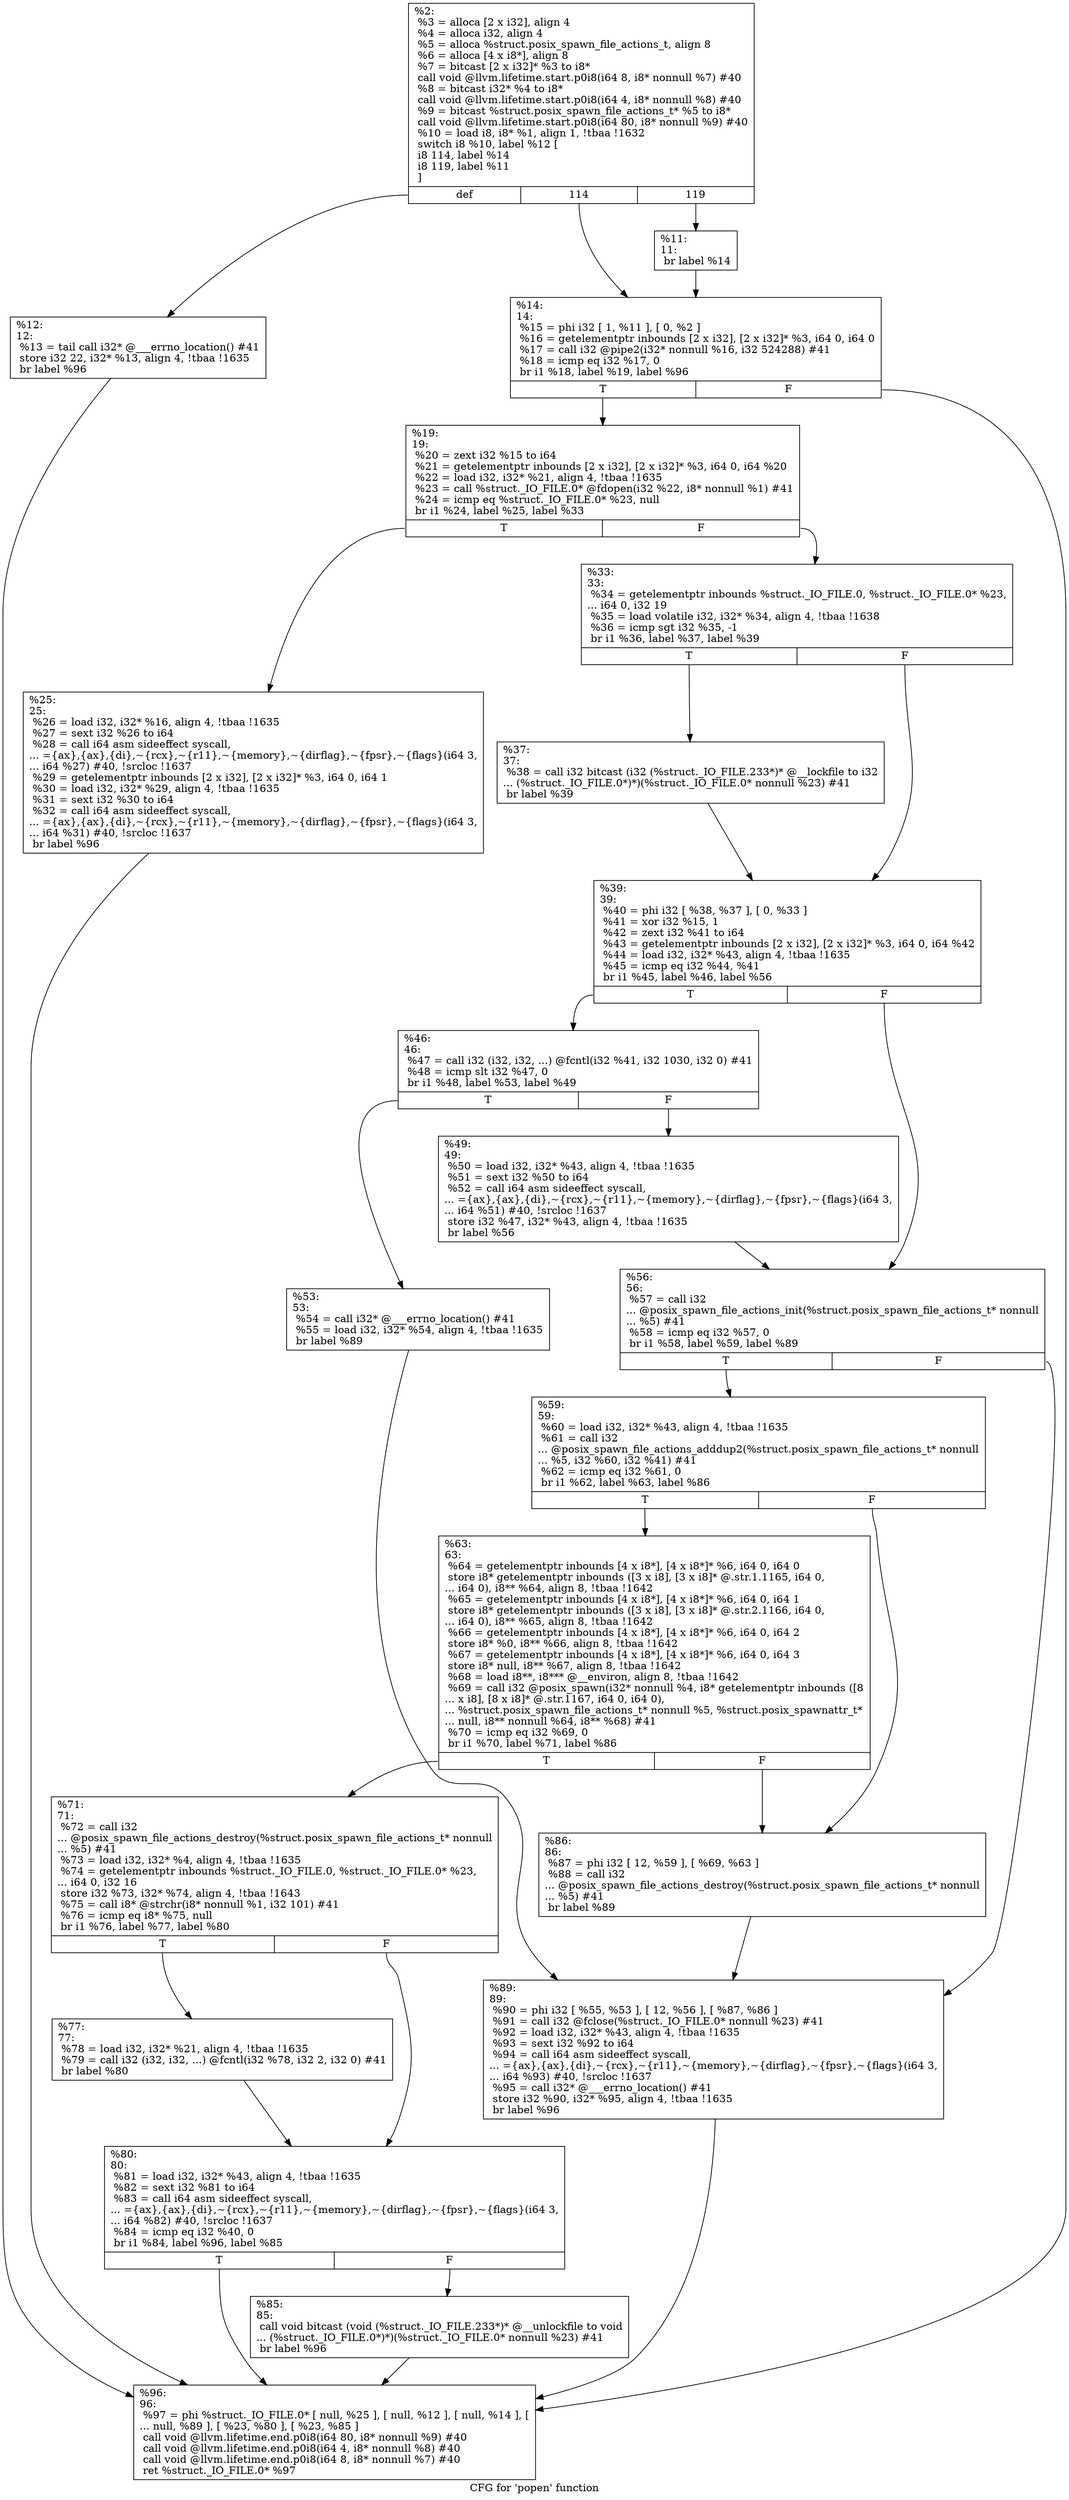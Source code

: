 digraph "CFG for 'popen' function" {
	label="CFG for 'popen' function";

	Node0x1fd4dc0 [shape=record,label="{%2:\l  %3 = alloca [2 x i32], align 4\l  %4 = alloca i32, align 4\l  %5 = alloca %struct.posix_spawn_file_actions_t, align 8\l  %6 = alloca [4 x i8*], align 8\l  %7 = bitcast [2 x i32]* %3 to i8*\l  call void @llvm.lifetime.start.p0i8(i64 8, i8* nonnull %7) #40\l  %8 = bitcast i32* %4 to i8*\l  call void @llvm.lifetime.start.p0i8(i64 4, i8* nonnull %8) #40\l  %9 = bitcast %struct.posix_spawn_file_actions_t* %5 to i8*\l  call void @llvm.lifetime.start.p0i8(i64 80, i8* nonnull %9) #40\l  %10 = load i8, i8* %1, align 1, !tbaa !1632\l  switch i8 %10, label %12 [\l    i8 114, label %14\l    i8 119, label %11\l  ]\l|{<s0>def|<s1>114|<s2>119}}"];
	Node0x1fd4dc0:s0 -> Node0x1fd5660;
	Node0x1fd4dc0:s1 -> Node0x1fd56b0;
	Node0x1fd4dc0:s2 -> Node0x1fd5270;
	Node0x1fd5270 [shape=record,label="{%11:\l11:                                               \l  br label %14\l}"];
	Node0x1fd5270 -> Node0x1fd56b0;
	Node0x1fd5660 [shape=record,label="{%12:\l12:                                               \l  %13 = tail call i32* @___errno_location() #41\l  store i32 22, i32* %13, align 4, !tbaa !1635\l  br label %96\l}"];
	Node0x1fd5660 -> Node0x1fd5c50;
	Node0x1fd56b0 [shape=record,label="{%14:\l14:                                               \l  %15 = phi i32 [ 1, %11 ], [ 0, %2 ]\l  %16 = getelementptr inbounds [2 x i32], [2 x i32]* %3, i64 0, i64 0\l  %17 = call i32 @pipe2(i32* nonnull %16, i32 524288) #41\l  %18 = icmp eq i32 %17, 0\l  br i1 %18, label %19, label %96\l|{<s0>T|<s1>F}}"];
	Node0x1fd56b0:s0 -> Node0x1fd5700;
	Node0x1fd56b0:s1 -> Node0x1fd5c50;
	Node0x1fd5700 [shape=record,label="{%19:\l19:                                               \l  %20 = zext i32 %15 to i64\l  %21 = getelementptr inbounds [2 x i32], [2 x i32]* %3, i64 0, i64 %20\l  %22 = load i32, i32* %21, align 4, !tbaa !1635\l  %23 = call %struct._IO_FILE.0* @fdopen(i32 %22, i8* nonnull %1) #41\l  %24 = icmp eq %struct._IO_FILE.0* %23, null\l  br i1 %24, label %25, label %33\l|{<s0>T|<s1>F}}"];
	Node0x1fd5700:s0 -> Node0x1fd5750;
	Node0x1fd5700:s1 -> Node0x1fd57a0;
	Node0x1fd5750 [shape=record,label="{%25:\l25:                                               \l  %26 = load i32, i32* %16, align 4, !tbaa !1635\l  %27 = sext i32 %26 to i64\l  %28 = call i64 asm sideeffect syscall,\l... =\{ax\},\{ax\},\{di\},~\{rcx\},~\{r11\},~\{memory\},~\{dirflag\},~\{fpsr\},~\{flags\}(i64 3,\l... i64 %27) #40, !srcloc !1637\l  %29 = getelementptr inbounds [2 x i32], [2 x i32]* %3, i64 0, i64 1\l  %30 = load i32, i32* %29, align 4, !tbaa !1635\l  %31 = sext i32 %30 to i64\l  %32 = call i64 asm sideeffect syscall,\l... =\{ax\},\{ax\},\{di\},~\{rcx\},~\{r11\},~\{memory\},~\{dirflag\},~\{fpsr\},~\{flags\}(i64 3,\l... i64 %31) #40, !srcloc !1637\l  br label %96\l}"];
	Node0x1fd5750 -> Node0x1fd5c50;
	Node0x1fd57a0 [shape=record,label="{%33:\l33:                                               \l  %34 = getelementptr inbounds %struct._IO_FILE.0, %struct._IO_FILE.0* %23,\l... i64 0, i32 19\l  %35 = load volatile i32, i32* %34, align 4, !tbaa !1638\l  %36 = icmp sgt i32 %35, -1\l  br i1 %36, label %37, label %39\l|{<s0>T|<s1>F}}"];
	Node0x1fd57a0:s0 -> Node0x1fd57f0;
	Node0x1fd57a0:s1 -> Node0x1fd5840;
	Node0x1fd57f0 [shape=record,label="{%37:\l37:                                               \l  %38 = call i32 bitcast (i32 (%struct._IO_FILE.233*)* @__lockfile to i32\l... (%struct._IO_FILE.0*)*)(%struct._IO_FILE.0* nonnull %23) #41\l  br label %39\l}"];
	Node0x1fd57f0 -> Node0x1fd5840;
	Node0x1fd5840 [shape=record,label="{%39:\l39:                                               \l  %40 = phi i32 [ %38, %37 ], [ 0, %33 ]\l  %41 = xor i32 %15, 1\l  %42 = zext i32 %41 to i64\l  %43 = getelementptr inbounds [2 x i32], [2 x i32]* %3, i64 0, i64 %42\l  %44 = load i32, i32* %43, align 4, !tbaa !1635\l  %45 = icmp eq i32 %44, %41\l  br i1 %45, label %46, label %56\l|{<s0>T|<s1>F}}"];
	Node0x1fd5840:s0 -> Node0x1fd5890;
	Node0x1fd5840:s1 -> Node0x1fd5980;
	Node0x1fd5890 [shape=record,label="{%46:\l46:                                               \l  %47 = call i32 (i32, i32, ...) @fcntl(i32 %41, i32 1030, i32 0) #41\l  %48 = icmp slt i32 %47, 0\l  br i1 %48, label %53, label %49\l|{<s0>T|<s1>F}}"];
	Node0x1fd5890:s0 -> Node0x1fd5930;
	Node0x1fd5890:s1 -> Node0x1fd58e0;
	Node0x1fd58e0 [shape=record,label="{%49:\l49:                                               \l  %50 = load i32, i32* %43, align 4, !tbaa !1635\l  %51 = sext i32 %50 to i64\l  %52 = call i64 asm sideeffect syscall,\l... =\{ax\},\{ax\},\{di\},~\{rcx\},~\{r11\},~\{memory\},~\{dirflag\},~\{fpsr\},~\{flags\}(i64 3,\l... i64 %51) #40, !srcloc !1637\l  store i32 %47, i32* %43, align 4, !tbaa !1635\l  br label %56\l}"];
	Node0x1fd58e0 -> Node0x1fd5980;
	Node0x1fd5930 [shape=record,label="{%53:\l53:                                               \l  %54 = call i32* @___errno_location() #41\l  %55 = load i32, i32* %54, align 4, !tbaa !1635\l  br label %89\l}"];
	Node0x1fd5930 -> Node0x1fd5c00;
	Node0x1fd5980 [shape=record,label="{%56:\l56:                                               \l  %57 = call i32\l... @posix_spawn_file_actions_init(%struct.posix_spawn_file_actions_t* nonnull\l... %5) #41\l  %58 = icmp eq i32 %57, 0\l  br i1 %58, label %59, label %89\l|{<s0>T|<s1>F}}"];
	Node0x1fd5980:s0 -> Node0x1fd59d0;
	Node0x1fd5980:s1 -> Node0x1fd5c00;
	Node0x1fd59d0 [shape=record,label="{%59:\l59:                                               \l  %60 = load i32, i32* %43, align 4, !tbaa !1635\l  %61 = call i32\l... @posix_spawn_file_actions_adddup2(%struct.posix_spawn_file_actions_t* nonnull\l... %5, i32 %60, i32 %41) #41\l  %62 = icmp eq i32 %61, 0\l  br i1 %62, label %63, label %86\l|{<s0>T|<s1>F}}"];
	Node0x1fd59d0:s0 -> Node0x1fd5a20;
	Node0x1fd59d0:s1 -> Node0x1fd5bb0;
	Node0x1fd5a20 [shape=record,label="{%63:\l63:                                               \l  %64 = getelementptr inbounds [4 x i8*], [4 x i8*]* %6, i64 0, i64 0\l  store i8* getelementptr inbounds ([3 x i8], [3 x i8]* @.str.1.1165, i64 0,\l... i64 0), i8** %64, align 8, !tbaa !1642\l  %65 = getelementptr inbounds [4 x i8*], [4 x i8*]* %6, i64 0, i64 1\l  store i8* getelementptr inbounds ([3 x i8], [3 x i8]* @.str.2.1166, i64 0,\l... i64 0), i8** %65, align 8, !tbaa !1642\l  %66 = getelementptr inbounds [4 x i8*], [4 x i8*]* %6, i64 0, i64 2\l  store i8* %0, i8** %66, align 8, !tbaa !1642\l  %67 = getelementptr inbounds [4 x i8*], [4 x i8*]* %6, i64 0, i64 3\l  store i8* null, i8** %67, align 8, !tbaa !1642\l  %68 = load i8**, i8*** @__environ, align 8, !tbaa !1642\l  %69 = call i32 @posix_spawn(i32* nonnull %4, i8* getelementptr inbounds ([8\l... x i8], [8 x i8]* @.str.1167, i64 0, i64 0),\l... %struct.posix_spawn_file_actions_t* nonnull %5, %struct.posix_spawnattr_t*\l... null, i8** nonnull %64, i8** %68) #41\l  %70 = icmp eq i32 %69, 0\l  br i1 %70, label %71, label %86\l|{<s0>T|<s1>F}}"];
	Node0x1fd5a20:s0 -> Node0x1fd5a70;
	Node0x1fd5a20:s1 -> Node0x1fd5bb0;
	Node0x1fd5a70 [shape=record,label="{%71:\l71:                                               \l  %72 = call i32\l... @posix_spawn_file_actions_destroy(%struct.posix_spawn_file_actions_t* nonnull\l... %5) #41\l  %73 = load i32, i32* %4, align 4, !tbaa !1635\l  %74 = getelementptr inbounds %struct._IO_FILE.0, %struct._IO_FILE.0* %23,\l... i64 0, i32 16\l  store i32 %73, i32* %74, align 4, !tbaa !1643\l  %75 = call i8* @strchr(i8* nonnull %1, i32 101) #41\l  %76 = icmp eq i8* %75, null\l  br i1 %76, label %77, label %80\l|{<s0>T|<s1>F}}"];
	Node0x1fd5a70:s0 -> Node0x1fd5ac0;
	Node0x1fd5a70:s1 -> Node0x1fd5b10;
	Node0x1fd5ac0 [shape=record,label="{%77:\l77:                                               \l  %78 = load i32, i32* %21, align 4, !tbaa !1635\l  %79 = call i32 (i32, i32, ...) @fcntl(i32 %78, i32 2, i32 0) #41\l  br label %80\l}"];
	Node0x1fd5ac0 -> Node0x1fd5b10;
	Node0x1fd5b10 [shape=record,label="{%80:\l80:                                               \l  %81 = load i32, i32* %43, align 4, !tbaa !1635\l  %82 = sext i32 %81 to i64\l  %83 = call i64 asm sideeffect syscall,\l... =\{ax\},\{ax\},\{di\},~\{rcx\},~\{r11\},~\{memory\},~\{dirflag\},~\{fpsr\},~\{flags\}(i64 3,\l... i64 %82) #40, !srcloc !1637\l  %84 = icmp eq i32 %40, 0\l  br i1 %84, label %96, label %85\l|{<s0>T|<s1>F}}"];
	Node0x1fd5b10:s0 -> Node0x1fd5c50;
	Node0x1fd5b10:s1 -> Node0x1fd5b60;
	Node0x1fd5b60 [shape=record,label="{%85:\l85:                                               \l  call void bitcast (void (%struct._IO_FILE.233*)* @__unlockfile to void\l... (%struct._IO_FILE.0*)*)(%struct._IO_FILE.0* nonnull %23) #41\l  br label %96\l}"];
	Node0x1fd5b60 -> Node0x1fd5c50;
	Node0x1fd5bb0 [shape=record,label="{%86:\l86:                                               \l  %87 = phi i32 [ 12, %59 ], [ %69, %63 ]\l  %88 = call i32\l... @posix_spawn_file_actions_destroy(%struct.posix_spawn_file_actions_t* nonnull\l... %5) #41\l  br label %89\l}"];
	Node0x1fd5bb0 -> Node0x1fd5c00;
	Node0x1fd5c00 [shape=record,label="{%89:\l89:                                               \l  %90 = phi i32 [ %55, %53 ], [ 12, %56 ], [ %87, %86 ]\l  %91 = call i32 @fclose(%struct._IO_FILE.0* nonnull %23) #41\l  %92 = load i32, i32* %43, align 4, !tbaa !1635\l  %93 = sext i32 %92 to i64\l  %94 = call i64 asm sideeffect syscall,\l... =\{ax\},\{ax\},\{di\},~\{rcx\},~\{r11\},~\{memory\},~\{dirflag\},~\{fpsr\},~\{flags\}(i64 3,\l... i64 %93) #40, !srcloc !1637\l  %95 = call i32* @___errno_location() #41\l  store i32 %90, i32* %95, align 4, !tbaa !1635\l  br label %96\l}"];
	Node0x1fd5c00 -> Node0x1fd5c50;
	Node0x1fd5c50 [shape=record,label="{%96:\l96:                                               \l  %97 = phi %struct._IO_FILE.0* [ null, %25 ], [ null, %12 ], [ null, %14 ], [\l... null, %89 ], [ %23, %80 ], [ %23, %85 ]\l  call void @llvm.lifetime.end.p0i8(i64 80, i8* nonnull %9) #40\l  call void @llvm.lifetime.end.p0i8(i64 4, i8* nonnull %8) #40\l  call void @llvm.lifetime.end.p0i8(i64 8, i8* nonnull %7) #40\l  ret %struct._IO_FILE.0* %97\l}"];
}
